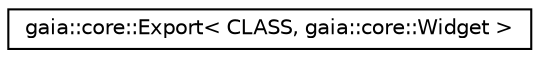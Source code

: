 digraph G
{
  edge [fontname="Helvetica",fontsize="10",labelfontname="Helvetica",labelfontsize="10"];
  node [fontname="Helvetica",fontsize="10",shape=record];
  rankdir=LR;
  Node1 [label="gaia::core::Export\< CLASS, gaia::core::Widget \>",height=0.2,width=0.4,color="black", fillcolor="white", style="filled",URL="$d9/d16/classgaia_1_1core_1_1_export_3_01_c_l_a_s_s_00_01gaia_1_1core_1_1_widget_01_4.html"];
}
